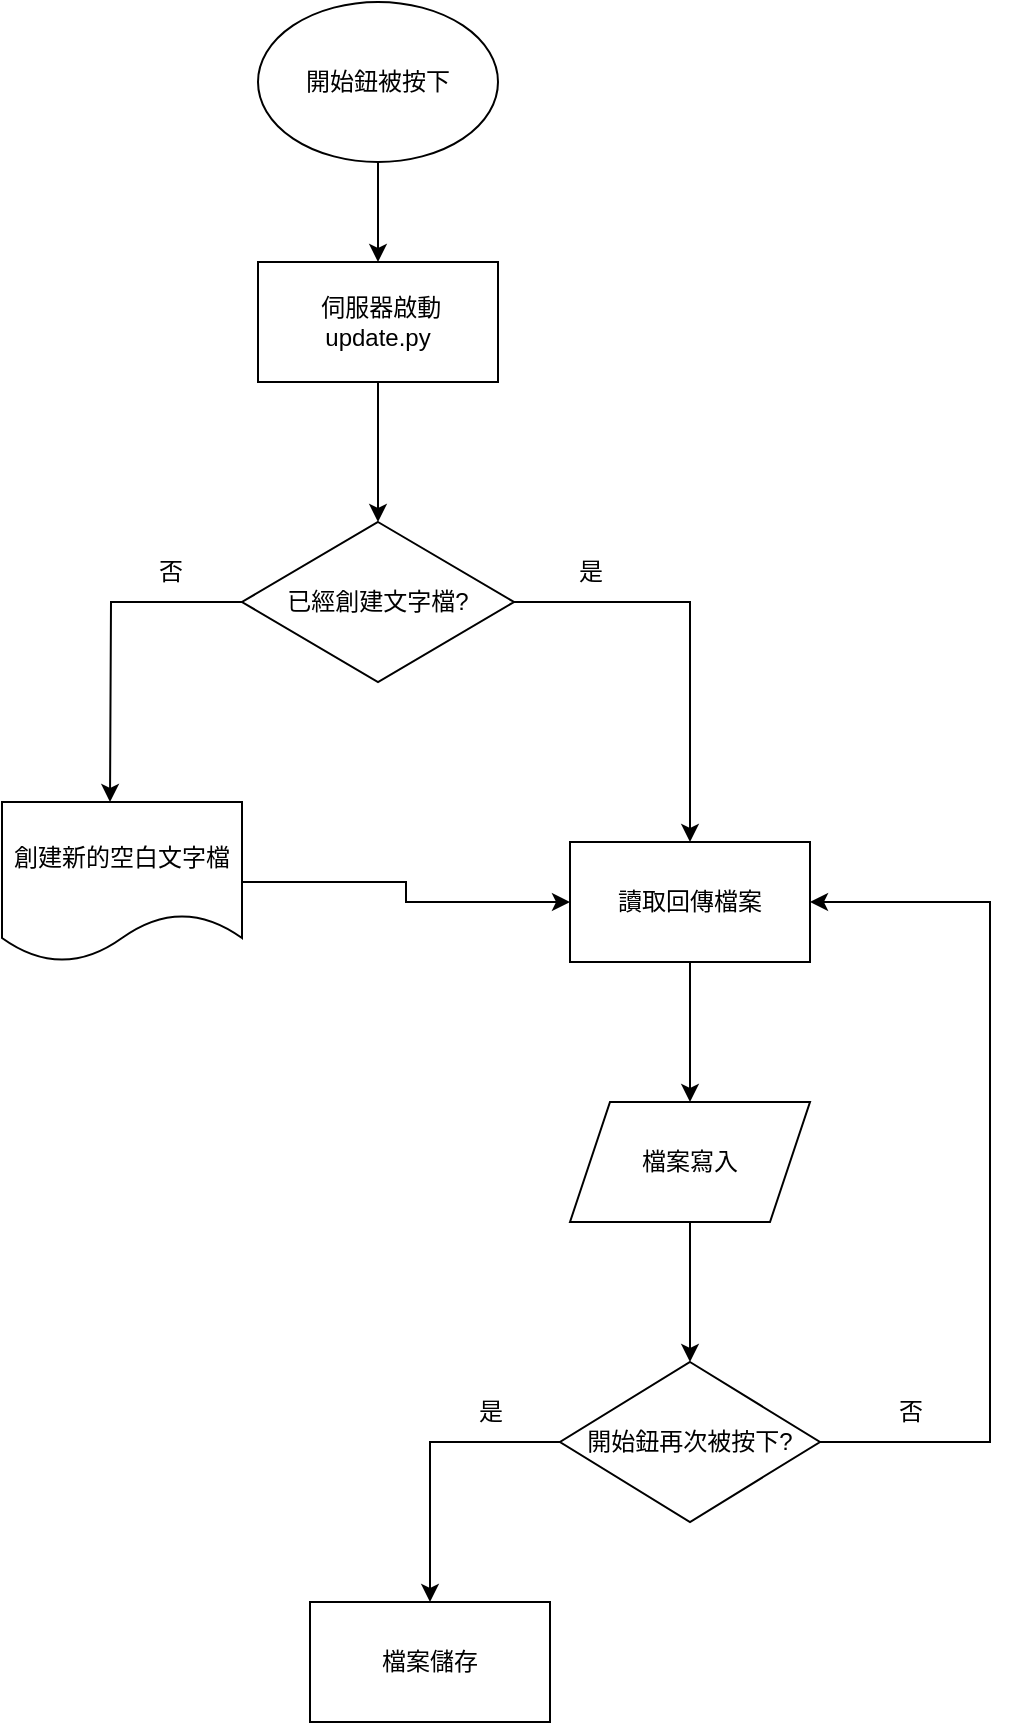 <mxfile>
    <diagram name="第 1 页" id="vbrtfC66hTExDoJ8VNRx">
        <mxGraphModel dx="1373" dy="907" grid="1" gridSize="10" guides="1" tooltips="1" connect="1" arrows="1" fold="1" page="1" pageScale="1" pageWidth="827" pageHeight="1169" math="0" shadow="0">
            <root>
                <mxCell id="0"/>
                <mxCell id="1" parent="0"/>
                <mxCell id="ckve3O7XPNN1tCkdKYTB-6" style="edgeStyle=orthogonalEdgeStyle;rounded=0;orthogonalLoop=1;jettySize=auto;html=1;" parent="1" source="ckve3O7XPNN1tCkdKYTB-1" target="ckve3O7XPNN1tCkdKYTB-5" edge="1">
                    <mxGeometry relative="1" as="geometry"/>
                </mxCell>
                <mxCell id="ckve3O7XPNN1tCkdKYTB-1" value="開始鈕被按下" style="ellipse;whiteSpace=wrap;html=1;" parent="1" vertex="1">
                    <mxGeometry x="354" y="80" width="120" height="80" as="geometry"/>
                </mxCell>
                <mxCell id="ckve3O7XPNN1tCkdKYTB-8" value="" style="edgeStyle=orthogonalEdgeStyle;rounded=0;orthogonalLoop=1;jettySize=auto;html=1;" parent="1" source="ckve3O7XPNN1tCkdKYTB-5" target="ckve3O7XPNN1tCkdKYTB-7" edge="1">
                    <mxGeometry relative="1" as="geometry"/>
                </mxCell>
                <mxCell id="ckve3O7XPNN1tCkdKYTB-5" value="&amp;nbsp;伺服器啟動&lt;div&gt;update.py&lt;/div&gt;" style="rounded=0;whiteSpace=wrap;html=1;" parent="1" vertex="1">
                    <mxGeometry x="354" y="210" width="120" height="60" as="geometry"/>
                </mxCell>
                <mxCell id="ckve3O7XPNN1tCkdKYTB-14" style="edgeStyle=orthogonalEdgeStyle;rounded=0;orthogonalLoop=1;jettySize=auto;html=1;" parent="1" source="ckve3O7XPNN1tCkdKYTB-7" edge="1">
                    <mxGeometry relative="1" as="geometry">
                        <mxPoint x="280" y="480" as="targetPoint"/>
                    </mxGeometry>
                </mxCell>
                <mxCell id="ckve3O7XPNN1tCkdKYTB-18" style="edgeStyle=orthogonalEdgeStyle;rounded=0;orthogonalLoop=1;jettySize=auto;html=1;entryX=0.5;entryY=0;entryDx=0;entryDy=0;" parent="1" source="ckve3O7XPNN1tCkdKYTB-7" target="ckve3O7XPNN1tCkdKYTB-17" edge="1">
                    <mxGeometry relative="1" as="geometry"/>
                </mxCell>
                <mxCell id="ckve3O7XPNN1tCkdKYTB-7" value="已經創建文字檔?" style="rhombus;whiteSpace=wrap;html=1;rounded=0;" parent="1" vertex="1">
                    <mxGeometry x="346" y="340" width="136" height="80" as="geometry"/>
                </mxCell>
                <mxCell id="ckve3O7XPNN1tCkdKYTB-31" style="edgeStyle=orthogonalEdgeStyle;rounded=0;orthogonalLoop=1;jettySize=auto;html=1;entryX=0;entryY=0.5;entryDx=0;entryDy=0;" parent="1" source="ckve3O7XPNN1tCkdKYTB-10" target="ckve3O7XPNN1tCkdKYTB-17" edge="1">
                    <mxGeometry relative="1" as="geometry"/>
                </mxCell>
                <mxCell id="ckve3O7XPNN1tCkdKYTB-10" value="創建新的空白文字檔" style="shape=document;whiteSpace=wrap;html=1;boundedLbl=1;" parent="1" vertex="1">
                    <mxGeometry x="226" y="480" width="120" height="80" as="geometry"/>
                </mxCell>
                <mxCell id="ckve3O7XPNN1tCkdKYTB-15" value="否" style="text;html=1;align=center;verticalAlign=middle;resizable=0;points=[];autosize=1;strokeColor=none;fillColor=none;" parent="1" vertex="1">
                    <mxGeometry x="290" y="350" width="40" height="30" as="geometry"/>
                </mxCell>
                <mxCell id="ckve3O7XPNN1tCkdKYTB-21" style="edgeStyle=orthogonalEdgeStyle;rounded=0;orthogonalLoop=1;jettySize=auto;html=1;entryX=0.5;entryY=0;entryDx=0;entryDy=0;" parent="1" source="ckve3O7XPNN1tCkdKYTB-17" target="ckve3O7XPNN1tCkdKYTB-22" edge="1">
                    <mxGeometry relative="1" as="geometry">
                        <mxPoint x="570" y="620" as="targetPoint"/>
                    </mxGeometry>
                </mxCell>
                <mxCell id="ckve3O7XPNN1tCkdKYTB-17" value="讀取回傳檔案" style="rounded=0;whiteSpace=wrap;html=1;" parent="1" vertex="1">
                    <mxGeometry x="510" y="500" width="120" height="60" as="geometry"/>
                </mxCell>
                <mxCell id="ckve3O7XPNN1tCkdKYTB-19" value="是" style="text;html=1;align=center;verticalAlign=middle;resizable=0;points=[];autosize=1;strokeColor=none;fillColor=none;" parent="1" vertex="1">
                    <mxGeometry x="500" y="350" width="40" height="30" as="geometry"/>
                </mxCell>
                <mxCell id="ckve3O7XPNN1tCkdKYTB-24" style="edgeStyle=orthogonalEdgeStyle;rounded=0;orthogonalLoop=1;jettySize=auto;html=1;entryX=0.5;entryY=0;entryDx=0;entryDy=0;" parent="1" source="ckve3O7XPNN1tCkdKYTB-22" target="ckve3O7XPNN1tCkdKYTB-23" edge="1">
                    <mxGeometry relative="1" as="geometry"/>
                </mxCell>
                <mxCell id="ckve3O7XPNN1tCkdKYTB-22" value="檔案寫入" style="shape=parallelogram;perimeter=parallelogramPerimeter;whiteSpace=wrap;html=1;fixedSize=1;" parent="1" vertex="1">
                    <mxGeometry x="510" y="630" width="120" height="60" as="geometry"/>
                </mxCell>
                <mxCell id="ckve3O7XPNN1tCkdKYTB-25" style="edgeStyle=orthogonalEdgeStyle;rounded=0;orthogonalLoop=1;jettySize=auto;html=1;" parent="1" source="ckve3O7XPNN1tCkdKYTB-23" edge="1">
                    <mxGeometry relative="1" as="geometry">
                        <mxPoint x="440" y="880" as="targetPoint"/>
                        <Array as="points">
                            <mxPoint x="440" y="800"/>
                            <mxPoint x="440" y="880"/>
                        </Array>
                    </mxGeometry>
                </mxCell>
                <mxCell id="ckve3O7XPNN1tCkdKYTB-28" style="rounded=0;orthogonalLoop=1;jettySize=auto;html=1;edgeStyle=elbowEdgeStyle;" parent="1" source="ckve3O7XPNN1tCkdKYTB-23" target="ckve3O7XPNN1tCkdKYTB-17" edge="1">
                    <mxGeometry relative="1" as="geometry">
                        <mxPoint x="770" y="520" as="targetPoint"/>
                        <Array as="points">
                            <mxPoint x="720" y="660"/>
                        </Array>
                    </mxGeometry>
                </mxCell>
                <mxCell id="ckve3O7XPNN1tCkdKYTB-23" value="開始鈕再次被按下?" style="rhombus;whiteSpace=wrap;html=1;" parent="1" vertex="1">
                    <mxGeometry x="505" y="760" width="130" height="80" as="geometry"/>
                </mxCell>
                <mxCell id="ckve3O7XPNN1tCkdKYTB-26" value="是" style="text;html=1;align=center;verticalAlign=middle;resizable=0;points=[];autosize=1;strokeColor=none;fillColor=none;" parent="1" vertex="1">
                    <mxGeometry x="450" y="770" width="40" height="30" as="geometry"/>
                </mxCell>
                <mxCell id="ckve3O7XPNN1tCkdKYTB-27" value="檔案儲存" style="rounded=0;whiteSpace=wrap;html=1;" parent="1" vertex="1">
                    <mxGeometry x="380" y="880" width="120" height="60" as="geometry"/>
                </mxCell>
                <mxCell id="ckve3O7XPNN1tCkdKYTB-29" value="否" style="text;html=1;align=center;verticalAlign=middle;resizable=0;points=[];autosize=1;strokeColor=none;fillColor=none;" parent="1" vertex="1">
                    <mxGeometry x="660" y="770" width="40" height="30" as="geometry"/>
                </mxCell>
            </root>
        </mxGraphModel>
    </diagram>
</mxfile>